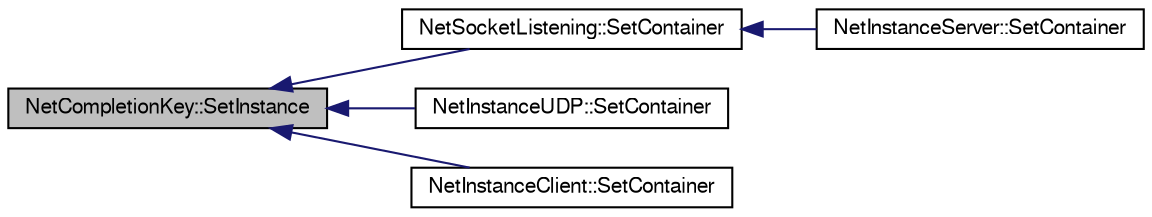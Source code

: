 digraph G
{
  edge [fontname="FreeSans",fontsize="10",labelfontname="FreeSans",labelfontsize="10"];
  node [fontname="FreeSans",fontsize="10",shape=record];
  rankdir=LR;
  Node1 [label="NetCompletionKey::SetInstance",height=0.2,width=0.4,color="black", fillcolor="grey75", style="filled" fontcolor="black"];
  Node1 -> Node2 [dir=back,color="midnightblue",fontsize="10",style="solid",fontname="FreeSans"];
  Node2 [label="NetSocketListening::SetContainer",height=0.2,width=0.4,color="black", fillcolor="white", style="filled",URL="$class_net_socket_listening.html#a63d50db861de0b054c89f600bfc87d1f"];
  Node2 -> Node3 [dir=back,color="midnightblue",fontsize="10",style="solid",fontname="FreeSans"];
  Node3 [label="NetInstanceServer::SetContainer",height=0.2,width=0.4,color="black", fillcolor="white", style="filled",URL="$class_net_instance_server.html#a81e530f7970e6cf3ac6323a1e698ada9"];
  Node1 -> Node4 [dir=back,color="midnightblue",fontsize="10",style="solid",fontname="FreeSans"];
  Node4 [label="NetInstanceUDP::SetContainer",height=0.2,width=0.4,color="black", fillcolor="white", style="filled",URL="$class_net_instance_u_d_p.html#a287bc3a9d4ab638d1a55a2165f31f185"];
  Node1 -> Node5 [dir=back,color="midnightblue",fontsize="10",style="solid",fontname="FreeSans"];
  Node5 [label="NetInstanceClient::SetContainer",height=0.2,width=0.4,color="black", fillcolor="white", style="filled",URL="$class_net_instance_client.html#a60b1ad91e93e4d96506269dd99e203e8"];
}

